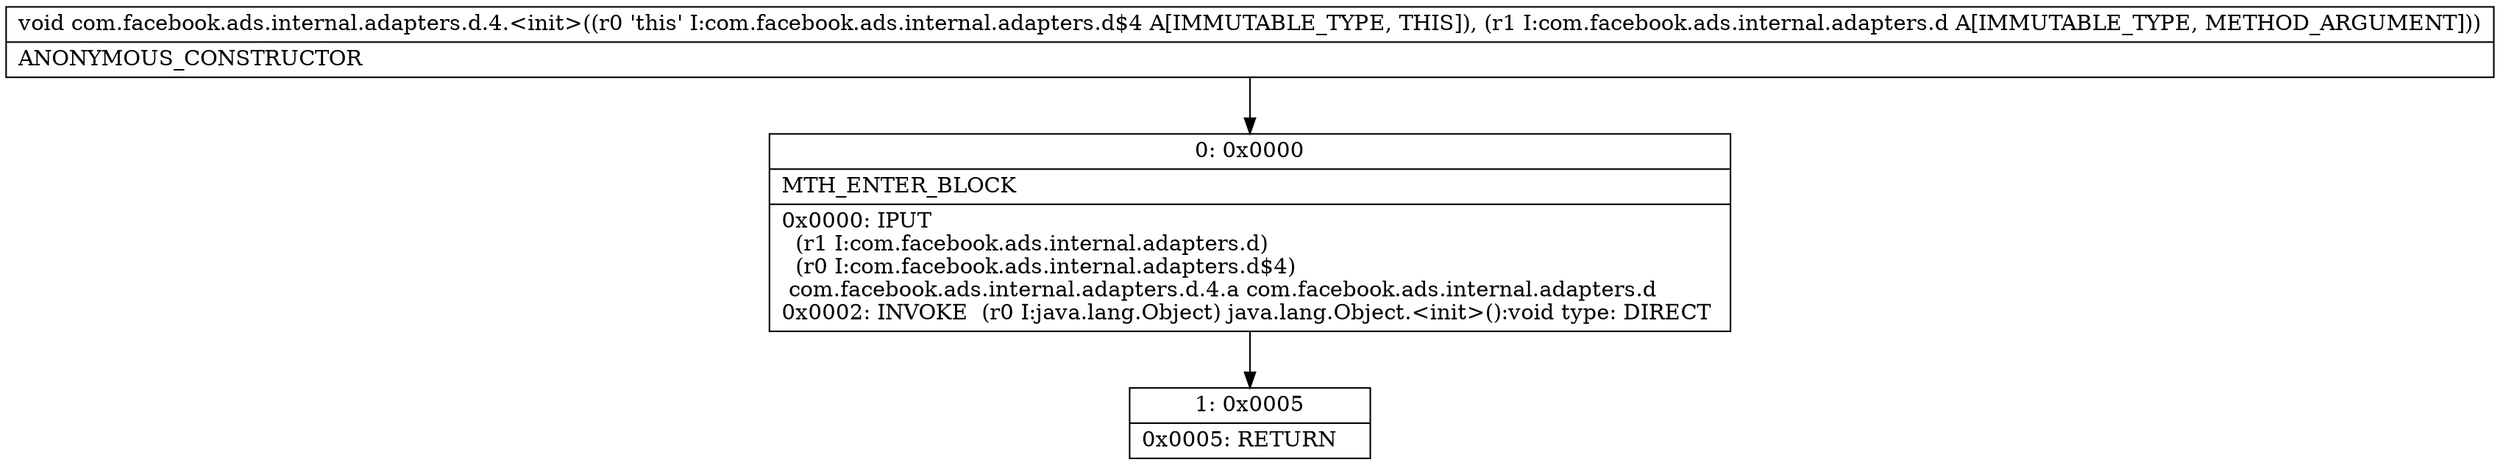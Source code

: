 digraph "CFG forcom.facebook.ads.internal.adapters.d.4.\<init\>(Lcom\/facebook\/ads\/internal\/adapters\/d;)V" {
Node_0 [shape=record,label="{0\:\ 0x0000|MTH_ENTER_BLOCK\l|0x0000: IPUT  \l  (r1 I:com.facebook.ads.internal.adapters.d)\l  (r0 I:com.facebook.ads.internal.adapters.d$4)\l com.facebook.ads.internal.adapters.d.4.a com.facebook.ads.internal.adapters.d \l0x0002: INVOKE  (r0 I:java.lang.Object) java.lang.Object.\<init\>():void type: DIRECT \l}"];
Node_1 [shape=record,label="{1\:\ 0x0005|0x0005: RETURN   \l}"];
MethodNode[shape=record,label="{void com.facebook.ads.internal.adapters.d.4.\<init\>((r0 'this' I:com.facebook.ads.internal.adapters.d$4 A[IMMUTABLE_TYPE, THIS]), (r1 I:com.facebook.ads.internal.adapters.d A[IMMUTABLE_TYPE, METHOD_ARGUMENT]))  | ANONYMOUS_CONSTRUCTOR\l}"];
MethodNode -> Node_0;
Node_0 -> Node_1;
}

